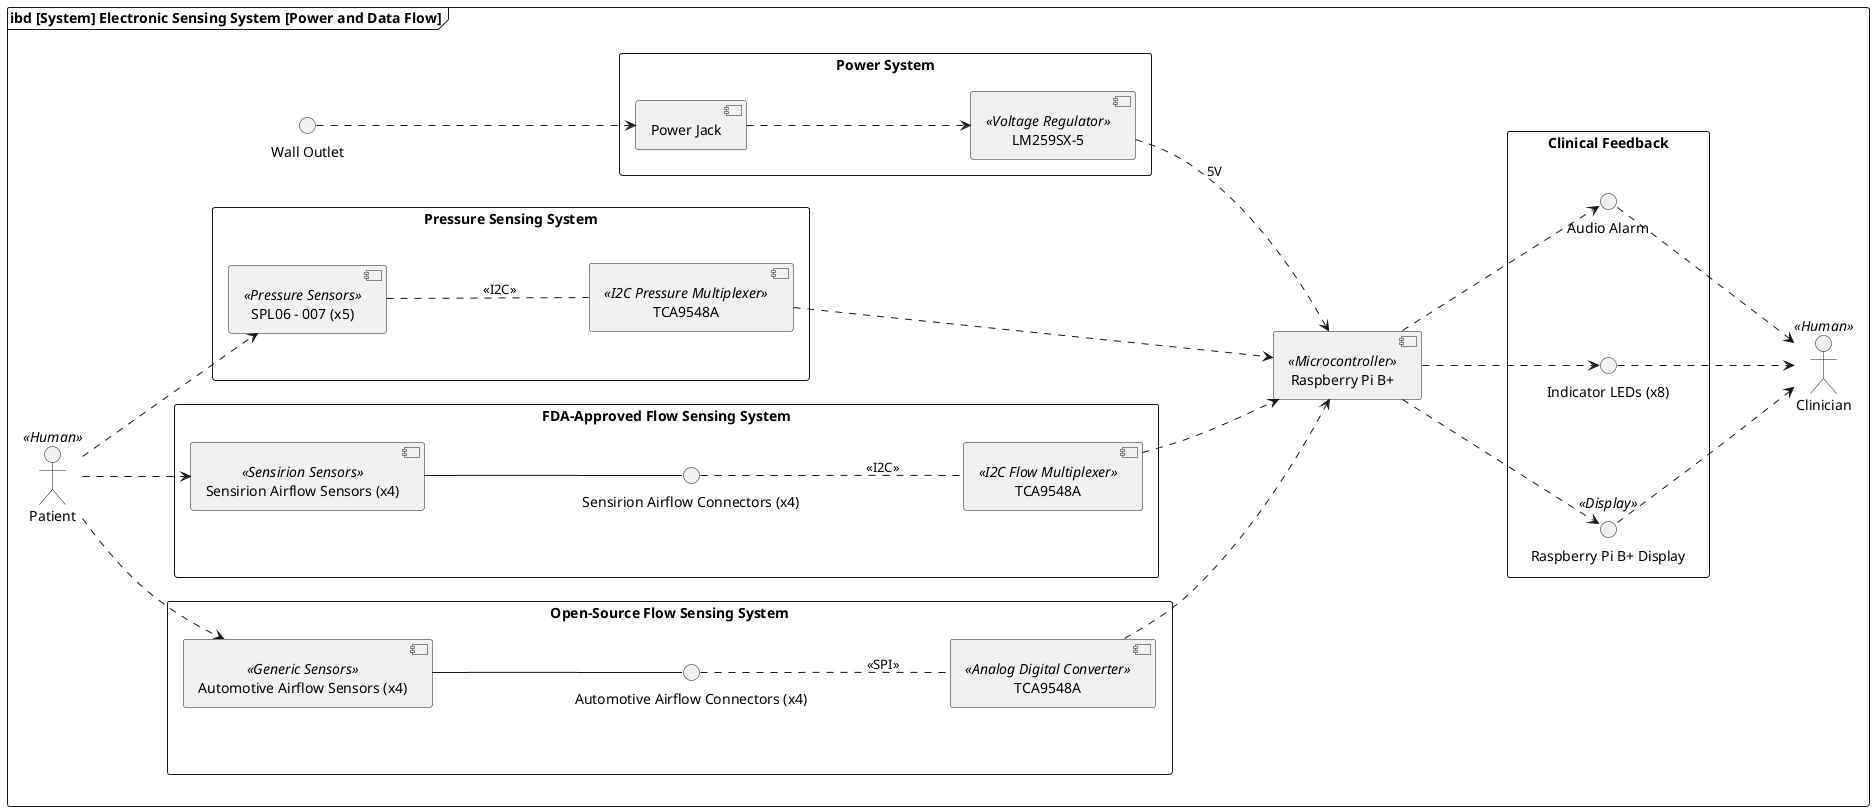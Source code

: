 @startuml
left to right direction
skinparam nodesep 100
skinparam ranksep 100
frame "ibd [System] Electronic Sensing System [Power and Data Flow]" {
  [Raspberry Pi B+] <<Microcontroller>> as [Pi]
  () "Wall Outlet" as WO
  
  rectangle "Power System" {
    [LM259SX-5] <<Voltage Regulator>> as [VR]
    [Power Jack] as PJ
    WO ..> PJ
    PJ ..> VR
    VR ..> Pi: 5V
  }

  together {
    rectangle "Pressure Sensing System" as PresSens{
      [SPL06 - 007 (x5)] <<Pressure Sensors>> as Pres
      [TCA9548A] <<I2C Pressure Multiplexer>> as [MUX1]
      Pres .. MUX1: <<I2C>>
    }

    rectangle "Open-Source Flow Sensing System"  as Open{
      [Automotive Airflow Sensors (x4)] <<Generic Sensors>> as AAS
      [TCA9548A] <<Analog Digital Converter>> as [ADC]
      () "Automotive Airflow Connectors (x4)" as ACon
      AAS -- ACon
      ACon .. ADC: <<SPI>>
    }

    rectangle "FDA-Approved Flow Sensing System"  as FDA{
      [Sensirion Airflow Sensors (x4)] <<Sensirion Sensors>> as Sens
      [TCA9548A] <<I2C Flow Multiplexer>> as [MUX2]
      () "Sensirion Airflow Connectors (x4)" as SCon
      Sens -- SCon
      SCon .. MUX2: <<I2C>>
    }
  }

  'Used for aligning boxes'
  /'
  PresSens -[hidden]-> FDA
  FDA --> Open
  '/

  "Clinician" <<Human>> as Doc
  "Patient" <<Human>> as Pat

  Pat ..> Sens
  Pat ..> Pres
  Pat ..> AAS


  MUX2 ..> Pi
  ADC  ..> Pi
  MUX1 ..> Pi

  rectangle "Clinical Feedback" {
      () "Raspberry Pi B+ Display" <<Display>> as Display
      () "Indicator LEDs (x8)" as LED
      () "Audio Alarm"  as Aud
  }

  Pi ..> LED
  Pi ..> Aud
  Pi ..> Display

  LED ..> Doc
  Aud ..> Doc
  Display ..> Doc
}
@enduml

